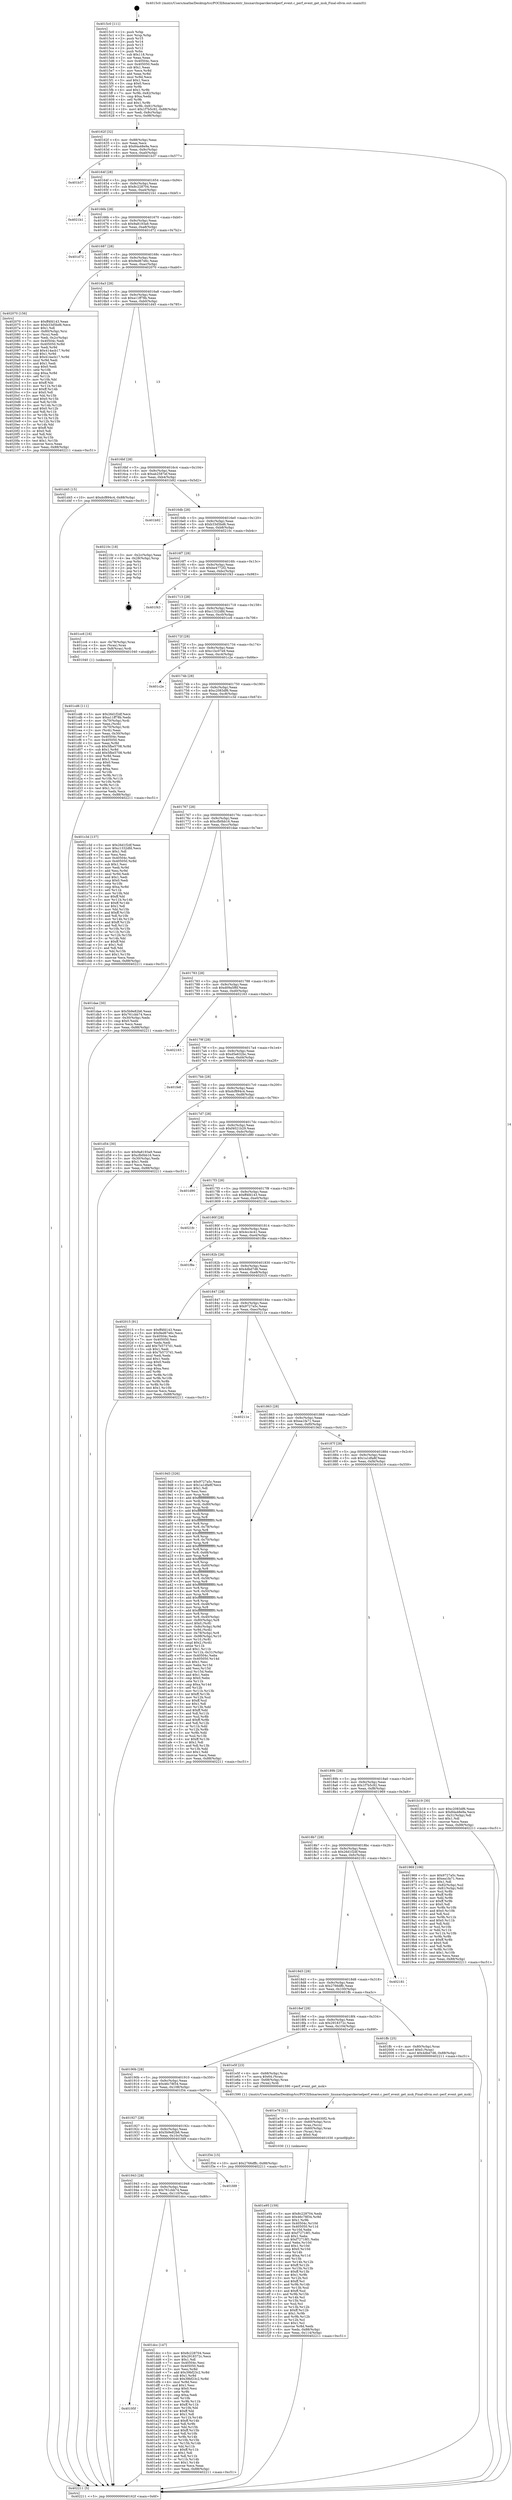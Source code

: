 digraph "0x4015c0" {
  label = "0x4015c0 (/mnt/c/Users/mathe/Desktop/tcc/POCII/binaries/extr_linuxarchsparckernelperf_event.c_perf_event_get_msk_Final-ollvm.out::main(0))"
  labelloc = "t"
  node[shape=record]

  Entry [label="",width=0.3,height=0.3,shape=circle,fillcolor=black,style=filled]
  "0x40162f" [label="{
     0x40162f [32]\l
     | [instrs]\l
     &nbsp;&nbsp;0x40162f \<+6\>: mov -0x88(%rbp),%eax\l
     &nbsp;&nbsp;0x401635 \<+2\>: mov %eax,%ecx\l
     &nbsp;&nbsp;0x401637 \<+6\>: sub $0x84a48e9a,%ecx\l
     &nbsp;&nbsp;0x40163d \<+6\>: mov %eax,-0x9c(%rbp)\l
     &nbsp;&nbsp;0x401643 \<+6\>: mov %ecx,-0xa0(%rbp)\l
     &nbsp;&nbsp;0x401649 \<+6\>: je 0000000000401b37 \<main+0x577\>\l
  }"]
  "0x401b37" [label="{
     0x401b37\l
  }", style=dashed]
  "0x40164f" [label="{
     0x40164f [28]\l
     | [instrs]\l
     &nbsp;&nbsp;0x40164f \<+5\>: jmp 0000000000401654 \<main+0x94\>\l
     &nbsp;&nbsp;0x401654 \<+6\>: mov -0x9c(%rbp),%eax\l
     &nbsp;&nbsp;0x40165a \<+5\>: sub $0x8c228704,%eax\l
     &nbsp;&nbsp;0x40165f \<+6\>: mov %eax,-0xa4(%rbp)\l
     &nbsp;&nbsp;0x401665 \<+6\>: je 00000000004021b1 \<main+0xbf1\>\l
  }"]
  Exit [label="",width=0.3,height=0.3,shape=circle,fillcolor=black,style=filled,peripheries=2]
  "0x4021b1" [label="{
     0x4021b1\l
  }", style=dashed]
  "0x40166b" [label="{
     0x40166b [28]\l
     | [instrs]\l
     &nbsp;&nbsp;0x40166b \<+5\>: jmp 0000000000401670 \<main+0xb0\>\l
     &nbsp;&nbsp;0x401670 \<+6\>: mov -0x9c(%rbp),%eax\l
     &nbsp;&nbsp;0x401676 \<+5\>: sub $0x9a8193a9,%eax\l
     &nbsp;&nbsp;0x40167b \<+6\>: mov %eax,-0xa8(%rbp)\l
     &nbsp;&nbsp;0x401681 \<+6\>: je 0000000000401d72 \<main+0x7b2\>\l
  }"]
  "0x401e95" [label="{
     0x401e95 [159]\l
     | [instrs]\l
     &nbsp;&nbsp;0x401e95 \<+5\>: mov $0x8c228704,%edx\l
     &nbsp;&nbsp;0x401e9a \<+6\>: mov $0x46c78f34,%r8d\l
     &nbsp;&nbsp;0x401ea0 \<+3\>: mov $0x1,%r9b\l
     &nbsp;&nbsp;0x401ea3 \<+8\>: mov 0x40504c,%r10d\l
     &nbsp;&nbsp;0x401eab \<+8\>: mov 0x405050,%r11d\l
     &nbsp;&nbsp;0x401eb3 \<+3\>: mov %r10d,%ebx\l
     &nbsp;&nbsp;0x401eb6 \<+6\>: add $0xf72718f1,%ebx\l
     &nbsp;&nbsp;0x401ebc \<+3\>: sub $0x1,%ebx\l
     &nbsp;&nbsp;0x401ebf \<+6\>: sub $0xf72718f1,%ebx\l
     &nbsp;&nbsp;0x401ec5 \<+4\>: imul %ebx,%r10d\l
     &nbsp;&nbsp;0x401ec9 \<+4\>: and $0x1,%r10d\l
     &nbsp;&nbsp;0x401ecd \<+4\>: cmp $0x0,%r10d\l
     &nbsp;&nbsp;0x401ed1 \<+4\>: sete %r14b\l
     &nbsp;&nbsp;0x401ed5 \<+4\>: cmp $0xa,%r11d\l
     &nbsp;&nbsp;0x401ed9 \<+4\>: setl %r15b\l
     &nbsp;&nbsp;0x401edd \<+3\>: mov %r14b,%r12b\l
     &nbsp;&nbsp;0x401ee0 \<+4\>: xor $0xff,%r12b\l
     &nbsp;&nbsp;0x401ee4 \<+3\>: mov %r15b,%r13b\l
     &nbsp;&nbsp;0x401ee7 \<+4\>: xor $0xff,%r13b\l
     &nbsp;&nbsp;0x401eeb \<+4\>: xor $0x1,%r9b\l
     &nbsp;&nbsp;0x401eef \<+3\>: mov %r12b,%cl\l
     &nbsp;&nbsp;0x401ef2 \<+3\>: and $0xff,%cl\l
     &nbsp;&nbsp;0x401ef5 \<+3\>: and %r9b,%r14b\l
     &nbsp;&nbsp;0x401ef8 \<+3\>: mov %r13b,%sil\l
     &nbsp;&nbsp;0x401efb \<+4\>: and $0xff,%sil\l
     &nbsp;&nbsp;0x401eff \<+3\>: and %r9b,%r15b\l
     &nbsp;&nbsp;0x401f02 \<+3\>: or %r14b,%cl\l
     &nbsp;&nbsp;0x401f05 \<+3\>: or %r15b,%sil\l
     &nbsp;&nbsp;0x401f08 \<+3\>: xor %sil,%cl\l
     &nbsp;&nbsp;0x401f0b \<+3\>: or %r13b,%r12b\l
     &nbsp;&nbsp;0x401f0e \<+4\>: xor $0xff,%r12b\l
     &nbsp;&nbsp;0x401f12 \<+4\>: or $0x1,%r9b\l
     &nbsp;&nbsp;0x401f16 \<+3\>: and %r9b,%r12b\l
     &nbsp;&nbsp;0x401f19 \<+3\>: or %r12b,%cl\l
     &nbsp;&nbsp;0x401f1c \<+3\>: test $0x1,%cl\l
     &nbsp;&nbsp;0x401f1f \<+4\>: cmovne %r8d,%edx\l
     &nbsp;&nbsp;0x401f23 \<+6\>: mov %edx,-0x88(%rbp)\l
     &nbsp;&nbsp;0x401f29 \<+6\>: mov %eax,-0x114(%rbp)\l
     &nbsp;&nbsp;0x401f2f \<+5\>: jmp 0000000000402211 \<main+0xc51\>\l
  }"]
  "0x401d72" [label="{
     0x401d72\l
  }", style=dashed]
  "0x401687" [label="{
     0x401687 [28]\l
     | [instrs]\l
     &nbsp;&nbsp;0x401687 \<+5\>: jmp 000000000040168c \<main+0xcc\>\l
     &nbsp;&nbsp;0x40168c \<+6\>: mov -0x9c(%rbp),%eax\l
     &nbsp;&nbsp;0x401692 \<+5\>: sub $0x9ed67e6c,%eax\l
     &nbsp;&nbsp;0x401697 \<+6\>: mov %eax,-0xac(%rbp)\l
     &nbsp;&nbsp;0x40169d \<+6\>: je 0000000000402070 \<main+0xab0\>\l
  }"]
  "0x401e76" [label="{
     0x401e76 [31]\l
     | [instrs]\l
     &nbsp;&nbsp;0x401e76 \<+10\>: movabs $0x4030f2,%rdi\l
     &nbsp;&nbsp;0x401e80 \<+4\>: mov -0x60(%rbp),%rcx\l
     &nbsp;&nbsp;0x401e84 \<+3\>: mov %rax,(%rcx)\l
     &nbsp;&nbsp;0x401e87 \<+4\>: mov -0x60(%rbp),%rax\l
     &nbsp;&nbsp;0x401e8b \<+3\>: mov (%rax),%rsi\l
     &nbsp;&nbsp;0x401e8e \<+2\>: mov $0x0,%al\l
     &nbsp;&nbsp;0x401e90 \<+5\>: call 0000000000401030 \<printf@plt\>\l
     | [calls]\l
     &nbsp;&nbsp;0x401030 \{1\} (unknown)\l
  }"]
  "0x402070" [label="{
     0x402070 [156]\l
     | [instrs]\l
     &nbsp;&nbsp;0x402070 \<+5\>: mov $0xff4fd143,%eax\l
     &nbsp;&nbsp;0x402075 \<+5\>: mov $0xb33d5bd6,%ecx\l
     &nbsp;&nbsp;0x40207a \<+2\>: mov $0x1,%dl\l
     &nbsp;&nbsp;0x40207c \<+4\>: mov -0x80(%rbp),%rsi\l
     &nbsp;&nbsp;0x402080 \<+2\>: mov (%rsi),%edi\l
     &nbsp;&nbsp;0x402082 \<+3\>: mov %edi,-0x2c(%rbp)\l
     &nbsp;&nbsp;0x402085 \<+7\>: mov 0x40504c,%edi\l
     &nbsp;&nbsp;0x40208c \<+8\>: mov 0x405050,%r8d\l
     &nbsp;&nbsp;0x402094 \<+3\>: mov %edi,%r9d\l
     &nbsp;&nbsp;0x402097 \<+7\>: add $0x414acb17,%r9d\l
     &nbsp;&nbsp;0x40209e \<+4\>: sub $0x1,%r9d\l
     &nbsp;&nbsp;0x4020a2 \<+7\>: sub $0x414acb17,%r9d\l
     &nbsp;&nbsp;0x4020a9 \<+4\>: imul %r9d,%edi\l
     &nbsp;&nbsp;0x4020ad \<+3\>: and $0x1,%edi\l
     &nbsp;&nbsp;0x4020b0 \<+3\>: cmp $0x0,%edi\l
     &nbsp;&nbsp;0x4020b3 \<+4\>: sete %r10b\l
     &nbsp;&nbsp;0x4020b7 \<+4\>: cmp $0xa,%r8d\l
     &nbsp;&nbsp;0x4020bb \<+4\>: setl %r11b\l
     &nbsp;&nbsp;0x4020bf \<+3\>: mov %r10b,%bl\l
     &nbsp;&nbsp;0x4020c2 \<+3\>: xor $0xff,%bl\l
     &nbsp;&nbsp;0x4020c5 \<+3\>: mov %r11b,%r14b\l
     &nbsp;&nbsp;0x4020c8 \<+4\>: xor $0xff,%r14b\l
     &nbsp;&nbsp;0x4020cc \<+3\>: xor $0x0,%dl\l
     &nbsp;&nbsp;0x4020cf \<+3\>: mov %bl,%r15b\l
     &nbsp;&nbsp;0x4020d2 \<+4\>: and $0x0,%r15b\l
     &nbsp;&nbsp;0x4020d6 \<+3\>: and %dl,%r10b\l
     &nbsp;&nbsp;0x4020d9 \<+3\>: mov %r14b,%r12b\l
     &nbsp;&nbsp;0x4020dc \<+4\>: and $0x0,%r12b\l
     &nbsp;&nbsp;0x4020e0 \<+3\>: and %dl,%r11b\l
     &nbsp;&nbsp;0x4020e3 \<+3\>: or %r10b,%r15b\l
     &nbsp;&nbsp;0x4020e6 \<+3\>: or %r11b,%r12b\l
     &nbsp;&nbsp;0x4020e9 \<+3\>: xor %r12b,%r15b\l
     &nbsp;&nbsp;0x4020ec \<+3\>: or %r14b,%bl\l
     &nbsp;&nbsp;0x4020ef \<+3\>: xor $0xff,%bl\l
     &nbsp;&nbsp;0x4020f2 \<+3\>: or $0x0,%dl\l
     &nbsp;&nbsp;0x4020f5 \<+2\>: and %dl,%bl\l
     &nbsp;&nbsp;0x4020f7 \<+3\>: or %bl,%r15b\l
     &nbsp;&nbsp;0x4020fa \<+4\>: test $0x1,%r15b\l
     &nbsp;&nbsp;0x4020fe \<+3\>: cmovne %ecx,%eax\l
     &nbsp;&nbsp;0x402101 \<+6\>: mov %eax,-0x88(%rbp)\l
     &nbsp;&nbsp;0x402107 \<+5\>: jmp 0000000000402211 \<main+0xc51\>\l
  }"]
  "0x4016a3" [label="{
     0x4016a3 [28]\l
     | [instrs]\l
     &nbsp;&nbsp;0x4016a3 \<+5\>: jmp 00000000004016a8 \<main+0xe8\>\l
     &nbsp;&nbsp;0x4016a8 \<+6\>: mov -0x9c(%rbp),%eax\l
     &nbsp;&nbsp;0x4016ae \<+5\>: sub $0xa11ff78b,%eax\l
     &nbsp;&nbsp;0x4016b3 \<+6\>: mov %eax,-0xb0(%rbp)\l
     &nbsp;&nbsp;0x4016b9 \<+6\>: je 0000000000401d45 \<main+0x785\>\l
  }"]
  "0x40195f" [label="{
     0x40195f\l
  }", style=dashed]
  "0x401d45" [label="{
     0x401d45 [15]\l
     | [instrs]\l
     &nbsp;&nbsp;0x401d45 \<+10\>: movl $0xdcf894c4,-0x88(%rbp)\l
     &nbsp;&nbsp;0x401d4f \<+5\>: jmp 0000000000402211 \<main+0xc51\>\l
  }"]
  "0x4016bf" [label="{
     0x4016bf [28]\l
     | [instrs]\l
     &nbsp;&nbsp;0x4016bf \<+5\>: jmp 00000000004016c4 \<main+0x104\>\l
     &nbsp;&nbsp;0x4016c4 \<+6\>: mov -0x9c(%rbp),%eax\l
     &nbsp;&nbsp;0x4016ca \<+5\>: sub $0xab2587ef,%eax\l
     &nbsp;&nbsp;0x4016cf \<+6\>: mov %eax,-0xb4(%rbp)\l
     &nbsp;&nbsp;0x4016d5 \<+6\>: je 0000000000401b92 \<main+0x5d2\>\l
  }"]
  "0x401dcc" [label="{
     0x401dcc [147]\l
     | [instrs]\l
     &nbsp;&nbsp;0x401dcc \<+5\>: mov $0x8c228704,%eax\l
     &nbsp;&nbsp;0x401dd1 \<+5\>: mov $0x2918372c,%ecx\l
     &nbsp;&nbsp;0x401dd6 \<+2\>: mov $0x1,%dl\l
     &nbsp;&nbsp;0x401dd8 \<+7\>: mov 0x40504c,%esi\l
     &nbsp;&nbsp;0x401ddf \<+7\>: mov 0x405050,%edi\l
     &nbsp;&nbsp;0x401de6 \<+3\>: mov %esi,%r8d\l
     &nbsp;&nbsp;0x401de9 \<+7\>: add $0x39bf23c2,%r8d\l
     &nbsp;&nbsp;0x401df0 \<+4\>: sub $0x1,%r8d\l
     &nbsp;&nbsp;0x401df4 \<+7\>: sub $0x39bf23c2,%r8d\l
     &nbsp;&nbsp;0x401dfb \<+4\>: imul %r8d,%esi\l
     &nbsp;&nbsp;0x401dff \<+3\>: and $0x1,%esi\l
     &nbsp;&nbsp;0x401e02 \<+3\>: cmp $0x0,%esi\l
     &nbsp;&nbsp;0x401e05 \<+4\>: sete %r9b\l
     &nbsp;&nbsp;0x401e09 \<+3\>: cmp $0xa,%edi\l
     &nbsp;&nbsp;0x401e0c \<+4\>: setl %r10b\l
     &nbsp;&nbsp;0x401e10 \<+3\>: mov %r9b,%r11b\l
     &nbsp;&nbsp;0x401e13 \<+4\>: xor $0xff,%r11b\l
     &nbsp;&nbsp;0x401e17 \<+3\>: mov %r10b,%bl\l
     &nbsp;&nbsp;0x401e1a \<+3\>: xor $0xff,%bl\l
     &nbsp;&nbsp;0x401e1d \<+3\>: xor $0x1,%dl\l
     &nbsp;&nbsp;0x401e20 \<+3\>: mov %r11b,%r14b\l
     &nbsp;&nbsp;0x401e23 \<+4\>: and $0xff,%r14b\l
     &nbsp;&nbsp;0x401e27 \<+3\>: and %dl,%r9b\l
     &nbsp;&nbsp;0x401e2a \<+3\>: mov %bl,%r15b\l
     &nbsp;&nbsp;0x401e2d \<+4\>: and $0xff,%r15b\l
     &nbsp;&nbsp;0x401e31 \<+3\>: and %dl,%r10b\l
     &nbsp;&nbsp;0x401e34 \<+3\>: or %r9b,%r14b\l
     &nbsp;&nbsp;0x401e37 \<+3\>: or %r10b,%r15b\l
     &nbsp;&nbsp;0x401e3a \<+3\>: xor %r15b,%r14b\l
     &nbsp;&nbsp;0x401e3d \<+3\>: or %bl,%r11b\l
     &nbsp;&nbsp;0x401e40 \<+4\>: xor $0xff,%r11b\l
     &nbsp;&nbsp;0x401e44 \<+3\>: or $0x1,%dl\l
     &nbsp;&nbsp;0x401e47 \<+3\>: and %dl,%r11b\l
     &nbsp;&nbsp;0x401e4a \<+3\>: or %r11b,%r14b\l
     &nbsp;&nbsp;0x401e4d \<+4\>: test $0x1,%r14b\l
     &nbsp;&nbsp;0x401e51 \<+3\>: cmovne %ecx,%eax\l
     &nbsp;&nbsp;0x401e54 \<+6\>: mov %eax,-0x88(%rbp)\l
     &nbsp;&nbsp;0x401e5a \<+5\>: jmp 0000000000402211 \<main+0xc51\>\l
  }"]
  "0x401b92" [label="{
     0x401b92\l
  }", style=dashed]
  "0x4016db" [label="{
     0x4016db [28]\l
     | [instrs]\l
     &nbsp;&nbsp;0x4016db \<+5\>: jmp 00000000004016e0 \<main+0x120\>\l
     &nbsp;&nbsp;0x4016e0 \<+6\>: mov -0x9c(%rbp),%eax\l
     &nbsp;&nbsp;0x4016e6 \<+5\>: sub $0xb33d5bd6,%eax\l
     &nbsp;&nbsp;0x4016eb \<+6\>: mov %eax,-0xb8(%rbp)\l
     &nbsp;&nbsp;0x4016f1 \<+6\>: je 000000000040210c \<main+0xb4c\>\l
  }"]
  "0x401943" [label="{
     0x401943 [28]\l
     | [instrs]\l
     &nbsp;&nbsp;0x401943 \<+5\>: jmp 0000000000401948 \<main+0x388\>\l
     &nbsp;&nbsp;0x401948 \<+6\>: mov -0x9c(%rbp),%eax\l
     &nbsp;&nbsp;0x40194e \<+5\>: sub $0x761cbb74,%eax\l
     &nbsp;&nbsp;0x401953 \<+6\>: mov %eax,-0x110(%rbp)\l
     &nbsp;&nbsp;0x401959 \<+6\>: je 0000000000401dcc \<main+0x80c\>\l
  }"]
  "0x40210c" [label="{
     0x40210c [18]\l
     | [instrs]\l
     &nbsp;&nbsp;0x40210c \<+3\>: mov -0x2c(%rbp),%eax\l
     &nbsp;&nbsp;0x40210f \<+4\>: lea -0x28(%rbp),%rsp\l
     &nbsp;&nbsp;0x402113 \<+1\>: pop %rbx\l
     &nbsp;&nbsp;0x402114 \<+2\>: pop %r12\l
     &nbsp;&nbsp;0x402116 \<+2\>: pop %r13\l
     &nbsp;&nbsp;0x402118 \<+2\>: pop %r14\l
     &nbsp;&nbsp;0x40211a \<+2\>: pop %r15\l
     &nbsp;&nbsp;0x40211c \<+1\>: pop %rbp\l
     &nbsp;&nbsp;0x40211d \<+1\>: ret\l
  }"]
  "0x4016f7" [label="{
     0x4016f7 [28]\l
     | [instrs]\l
     &nbsp;&nbsp;0x4016f7 \<+5\>: jmp 00000000004016fc \<main+0x13c\>\l
     &nbsp;&nbsp;0x4016fc \<+6\>: mov -0x9c(%rbp),%eax\l
     &nbsp;&nbsp;0x401702 \<+5\>: sub $0xbe4772f2,%eax\l
     &nbsp;&nbsp;0x401707 \<+6\>: mov %eax,-0xbc(%rbp)\l
     &nbsp;&nbsp;0x40170d \<+6\>: je 0000000000401f43 \<main+0x983\>\l
  }"]
  "0x401fd9" [label="{
     0x401fd9\l
  }", style=dashed]
  "0x401f43" [label="{
     0x401f43\l
  }", style=dashed]
  "0x401713" [label="{
     0x401713 [28]\l
     | [instrs]\l
     &nbsp;&nbsp;0x401713 \<+5\>: jmp 0000000000401718 \<main+0x158\>\l
     &nbsp;&nbsp;0x401718 \<+6\>: mov -0x9c(%rbp),%eax\l
     &nbsp;&nbsp;0x40171e \<+5\>: sub $0xc1332dfd,%eax\l
     &nbsp;&nbsp;0x401723 \<+6\>: mov %eax,-0xc0(%rbp)\l
     &nbsp;&nbsp;0x401729 \<+6\>: je 0000000000401cc6 \<main+0x706\>\l
  }"]
  "0x401927" [label="{
     0x401927 [28]\l
     | [instrs]\l
     &nbsp;&nbsp;0x401927 \<+5\>: jmp 000000000040192c \<main+0x36c\>\l
     &nbsp;&nbsp;0x40192c \<+6\>: mov -0x9c(%rbp),%eax\l
     &nbsp;&nbsp;0x401932 \<+5\>: sub $0x5b9e82b6,%eax\l
     &nbsp;&nbsp;0x401937 \<+6\>: mov %eax,-0x10c(%rbp)\l
     &nbsp;&nbsp;0x40193d \<+6\>: je 0000000000401fd9 \<main+0xa19\>\l
  }"]
  "0x401cc6" [label="{
     0x401cc6 [16]\l
     | [instrs]\l
     &nbsp;&nbsp;0x401cc6 \<+4\>: mov -0x78(%rbp),%rax\l
     &nbsp;&nbsp;0x401cca \<+3\>: mov (%rax),%rax\l
     &nbsp;&nbsp;0x401ccd \<+4\>: mov 0x8(%rax),%rdi\l
     &nbsp;&nbsp;0x401cd1 \<+5\>: call 0000000000401040 \<atoi@plt\>\l
     | [calls]\l
     &nbsp;&nbsp;0x401040 \{1\} (unknown)\l
  }"]
  "0x40172f" [label="{
     0x40172f [28]\l
     | [instrs]\l
     &nbsp;&nbsp;0x40172f \<+5\>: jmp 0000000000401734 \<main+0x174\>\l
     &nbsp;&nbsp;0x401734 \<+6\>: mov -0x9c(%rbp),%eax\l
     &nbsp;&nbsp;0x40173a \<+5\>: sub $0xc1bc07e9,%eax\l
     &nbsp;&nbsp;0x40173f \<+6\>: mov %eax,-0xc4(%rbp)\l
     &nbsp;&nbsp;0x401745 \<+6\>: je 0000000000401c2e \<main+0x66e\>\l
  }"]
  "0x401f34" [label="{
     0x401f34 [15]\l
     | [instrs]\l
     &nbsp;&nbsp;0x401f34 \<+10\>: movl $0x2766dffc,-0x88(%rbp)\l
     &nbsp;&nbsp;0x401f3e \<+5\>: jmp 0000000000402211 \<main+0xc51\>\l
  }"]
  "0x401c2e" [label="{
     0x401c2e\l
  }", style=dashed]
  "0x40174b" [label="{
     0x40174b [28]\l
     | [instrs]\l
     &nbsp;&nbsp;0x40174b \<+5\>: jmp 0000000000401750 \<main+0x190\>\l
     &nbsp;&nbsp;0x401750 \<+6\>: mov -0x9c(%rbp),%eax\l
     &nbsp;&nbsp;0x401756 \<+5\>: sub $0xc2083df6,%eax\l
     &nbsp;&nbsp;0x40175b \<+6\>: mov %eax,-0xc8(%rbp)\l
     &nbsp;&nbsp;0x401761 \<+6\>: je 0000000000401c3d \<main+0x67d\>\l
  }"]
  "0x40190b" [label="{
     0x40190b [28]\l
     | [instrs]\l
     &nbsp;&nbsp;0x40190b \<+5\>: jmp 0000000000401910 \<main+0x350\>\l
     &nbsp;&nbsp;0x401910 \<+6\>: mov -0x9c(%rbp),%eax\l
     &nbsp;&nbsp;0x401916 \<+5\>: sub $0x46c78f34,%eax\l
     &nbsp;&nbsp;0x40191b \<+6\>: mov %eax,-0x108(%rbp)\l
     &nbsp;&nbsp;0x401921 \<+6\>: je 0000000000401f34 \<main+0x974\>\l
  }"]
  "0x401c3d" [label="{
     0x401c3d [137]\l
     | [instrs]\l
     &nbsp;&nbsp;0x401c3d \<+5\>: mov $0x26d1f2df,%eax\l
     &nbsp;&nbsp;0x401c42 \<+5\>: mov $0xc1332dfd,%ecx\l
     &nbsp;&nbsp;0x401c47 \<+2\>: mov $0x1,%dl\l
     &nbsp;&nbsp;0x401c49 \<+2\>: xor %esi,%esi\l
     &nbsp;&nbsp;0x401c4b \<+7\>: mov 0x40504c,%edi\l
     &nbsp;&nbsp;0x401c52 \<+8\>: mov 0x405050,%r8d\l
     &nbsp;&nbsp;0x401c5a \<+3\>: sub $0x1,%esi\l
     &nbsp;&nbsp;0x401c5d \<+3\>: mov %edi,%r9d\l
     &nbsp;&nbsp;0x401c60 \<+3\>: add %esi,%r9d\l
     &nbsp;&nbsp;0x401c63 \<+4\>: imul %r9d,%edi\l
     &nbsp;&nbsp;0x401c67 \<+3\>: and $0x1,%edi\l
     &nbsp;&nbsp;0x401c6a \<+3\>: cmp $0x0,%edi\l
     &nbsp;&nbsp;0x401c6d \<+4\>: sete %r10b\l
     &nbsp;&nbsp;0x401c71 \<+4\>: cmp $0xa,%r8d\l
     &nbsp;&nbsp;0x401c75 \<+4\>: setl %r11b\l
     &nbsp;&nbsp;0x401c79 \<+3\>: mov %r10b,%bl\l
     &nbsp;&nbsp;0x401c7c \<+3\>: xor $0xff,%bl\l
     &nbsp;&nbsp;0x401c7f \<+3\>: mov %r11b,%r14b\l
     &nbsp;&nbsp;0x401c82 \<+4\>: xor $0xff,%r14b\l
     &nbsp;&nbsp;0x401c86 \<+3\>: xor $0x1,%dl\l
     &nbsp;&nbsp;0x401c89 \<+3\>: mov %bl,%r15b\l
     &nbsp;&nbsp;0x401c8c \<+4\>: and $0xff,%r15b\l
     &nbsp;&nbsp;0x401c90 \<+3\>: and %dl,%r10b\l
     &nbsp;&nbsp;0x401c93 \<+3\>: mov %r14b,%r12b\l
     &nbsp;&nbsp;0x401c96 \<+4\>: and $0xff,%r12b\l
     &nbsp;&nbsp;0x401c9a \<+3\>: and %dl,%r11b\l
     &nbsp;&nbsp;0x401c9d \<+3\>: or %r10b,%r15b\l
     &nbsp;&nbsp;0x401ca0 \<+3\>: or %r11b,%r12b\l
     &nbsp;&nbsp;0x401ca3 \<+3\>: xor %r12b,%r15b\l
     &nbsp;&nbsp;0x401ca6 \<+3\>: or %r14b,%bl\l
     &nbsp;&nbsp;0x401ca9 \<+3\>: xor $0xff,%bl\l
     &nbsp;&nbsp;0x401cac \<+3\>: or $0x1,%dl\l
     &nbsp;&nbsp;0x401caf \<+2\>: and %dl,%bl\l
     &nbsp;&nbsp;0x401cb1 \<+3\>: or %bl,%r15b\l
     &nbsp;&nbsp;0x401cb4 \<+4\>: test $0x1,%r15b\l
     &nbsp;&nbsp;0x401cb8 \<+3\>: cmovne %ecx,%eax\l
     &nbsp;&nbsp;0x401cbb \<+6\>: mov %eax,-0x88(%rbp)\l
     &nbsp;&nbsp;0x401cc1 \<+5\>: jmp 0000000000402211 \<main+0xc51\>\l
  }"]
  "0x401767" [label="{
     0x401767 [28]\l
     | [instrs]\l
     &nbsp;&nbsp;0x401767 \<+5\>: jmp 000000000040176c \<main+0x1ac\>\l
     &nbsp;&nbsp;0x40176c \<+6\>: mov -0x9c(%rbp),%eax\l
     &nbsp;&nbsp;0x401772 \<+5\>: sub $0xcfb0bb16,%eax\l
     &nbsp;&nbsp;0x401777 \<+6\>: mov %eax,-0xcc(%rbp)\l
     &nbsp;&nbsp;0x40177d \<+6\>: je 0000000000401dae \<main+0x7ee\>\l
  }"]
  "0x401e5f" [label="{
     0x401e5f [23]\l
     | [instrs]\l
     &nbsp;&nbsp;0x401e5f \<+4\>: mov -0x68(%rbp),%rax\l
     &nbsp;&nbsp;0x401e63 \<+7\>: movq $0x64,(%rax)\l
     &nbsp;&nbsp;0x401e6a \<+4\>: mov -0x68(%rbp),%rax\l
     &nbsp;&nbsp;0x401e6e \<+3\>: mov (%rax),%rdi\l
     &nbsp;&nbsp;0x401e71 \<+5\>: call 0000000000401590 \<perf_event_get_msk\>\l
     | [calls]\l
     &nbsp;&nbsp;0x401590 \{1\} (/mnt/c/Users/mathe/Desktop/tcc/POCII/binaries/extr_linuxarchsparckernelperf_event.c_perf_event_get_msk_Final-ollvm.out::perf_event_get_msk)\l
  }"]
  "0x401dae" [label="{
     0x401dae [30]\l
     | [instrs]\l
     &nbsp;&nbsp;0x401dae \<+5\>: mov $0x5b9e82b6,%eax\l
     &nbsp;&nbsp;0x401db3 \<+5\>: mov $0x761cbb74,%ecx\l
     &nbsp;&nbsp;0x401db8 \<+3\>: mov -0x30(%rbp),%edx\l
     &nbsp;&nbsp;0x401dbb \<+3\>: cmp $0x0,%edx\l
     &nbsp;&nbsp;0x401dbe \<+3\>: cmove %ecx,%eax\l
     &nbsp;&nbsp;0x401dc1 \<+6\>: mov %eax,-0x88(%rbp)\l
     &nbsp;&nbsp;0x401dc7 \<+5\>: jmp 0000000000402211 \<main+0xc51\>\l
  }"]
  "0x401783" [label="{
     0x401783 [28]\l
     | [instrs]\l
     &nbsp;&nbsp;0x401783 \<+5\>: jmp 0000000000401788 \<main+0x1c8\>\l
     &nbsp;&nbsp;0x401788 \<+6\>: mov -0x9c(%rbp),%eax\l
     &nbsp;&nbsp;0x40178e \<+5\>: sub $0xd09a5f6f,%eax\l
     &nbsp;&nbsp;0x401793 \<+6\>: mov %eax,-0xd0(%rbp)\l
     &nbsp;&nbsp;0x401799 \<+6\>: je 0000000000402163 \<main+0xba3\>\l
  }"]
  "0x4018ef" [label="{
     0x4018ef [28]\l
     | [instrs]\l
     &nbsp;&nbsp;0x4018ef \<+5\>: jmp 00000000004018f4 \<main+0x334\>\l
     &nbsp;&nbsp;0x4018f4 \<+6\>: mov -0x9c(%rbp),%eax\l
     &nbsp;&nbsp;0x4018fa \<+5\>: sub $0x2918372c,%eax\l
     &nbsp;&nbsp;0x4018ff \<+6\>: mov %eax,-0x104(%rbp)\l
     &nbsp;&nbsp;0x401905 \<+6\>: je 0000000000401e5f \<main+0x89f\>\l
  }"]
  "0x402163" [label="{
     0x402163\l
  }", style=dashed]
  "0x40179f" [label="{
     0x40179f [28]\l
     | [instrs]\l
     &nbsp;&nbsp;0x40179f \<+5\>: jmp 00000000004017a4 \<main+0x1e4\>\l
     &nbsp;&nbsp;0x4017a4 \<+6\>: mov -0x9c(%rbp),%eax\l
     &nbsp;&nbsp;0x4017aa \<+5\>: sub $0xd5e632bc,%eax\l
     &nbsp;&nbsp;0x4017af \<+6\>: mov %eax,-0xd4(%rbp)\l
     &nbsp;&nbsp;0x4017b5 \<+6\>: je 0000000000401fe8 \<main+0xa28\>\l
  }"]
  "0x401ffc" [label="{
     0x401ffc [25]\l
     | [instrs]\l
     &nbsp;&nbsp;0x401ffc \<+4\>: mov -0x80(%rbp),%rax\l
     &nbsp;&nbsp;0x402000 \<+6\>: movl $0x0,(%rax)\l
     &nbsp;&nbsp;0x402006 \<+10\>: movl $0x4dbd7d6,-0x88(%rbp)\l
     &nbsp;&nbsp;0x402010 \<+5\>: jmp 0000000000402211 \<main+0xc51\>\l
  }"]
  "0x401fe8" [label="{
     0x401fe8\l
  }", style=dashed]
  "0x4017bb" [label="{
     0x4017bb [28]\l
     | [instrs]\l
     &nbsp;&nbsp;0x4017bb \<+5\>: jmp 00000000004017c0 \<main+0x200\>\l
     &nbsp;&nbsp;0x4017c0 \<+6\>: mov -0x9c(%rbp),%eax\l
     &nbsp;&nbsp;0x4017c6 \<+5\>: sub $0xdcf894c4,%eax\l
     &nbsp;&nbsp;0x4017cb \<+6\>: mov %eax,-0xd8(%rbp)\l
     &nbsp;&nbsp;0x4017d1 \<+6\>: je 0000000000401d54 \<main+0x794\>\l
  }"]
  "0x4018d3" [label="{
     0x4018d3 [28]\l
     | [instrs]\l
     &nbsp;&nbsp;0x4018d3 \<+5\>: jmp 00000000004018d8 \<main+0x318\>\l
     &nbsp;&nbsp;0x4018d8 \<+6\>: mov -0x9c(%rbp),%eax\l
     &nbsp;&nbsp;0x4018de \<+5\>: sub $0x2766dffc,%eax\l
     &nbsp;&nbsp;0x4018e3 \<+6\>: mov %eax,-0x100(%rbp)\l
     &nbsp;&nbsp;0x4018e9 \<+6\>: je 0000000000401ffc \<main+0xa3c\>\l
  }"]
  "0x401d54" [label="{
     0x401d54 [30]\l
     | [instrs]\l
     &nbsp;&nbsp;0x401d54 \<+5\>: mov $0x9a8193a9,%eax\l
     &nbsp;&nbsp;0x401d59 \<+5\>: mov $0xcfb0bb16,%ecx\l
     &nbsp;&nbsp;0x401d5e \<+3\>: mov -0x30(%rbp),%edx\l
     &nbsp;&nbsp;0x401d61 \<+3\>: cmp $0x1,%edx\l
     &nbsp;&nbsp;0x401d64 \<+3\>: cmovl %ecx,%eax\l
     &nbsp;&nbsp;0x401d67 \<+6\>: mov %eax,-0x88(%rbp)\l
     &nbsp;&nbsp;0x401d6d \<+5\>: jmp 0000000000402211 \<main+0xc51\>\l
  }"]
  "0x4017d7" [label="{
     0x4017d7 [28]\l
     | [instrs]\l
     &nbsp;&nbsp;0x4017d7 \<+5\>: jmp 00000000004017dc \<main+0x21c\>\l
     &nbsp;&nbsp;0x4017dc \<+6\>: mov -0x9c(%rbp),%eax\l
     &nbsp;&nbsp;0x4017e2 \<+5\>: sub $0xf4021b29,%eax\l
     &nbsp;&nbsp;0x4017e7 \<+6\>: mov %eax,-0xdc(%rbp)\l
     &nbsp;&nbsp;0x4017ed \<+6\>: je 0000000000401d90 \<main+0x7d0\>\l
  }"]
  "0x402181" [label="{
     0x402181\l
  }", style=dashed]
  "0x401d90" [label="{
     0x401d90\l
  }", style=dashed]
  "0x4017f3" [label="{
     0x4017f3 [28]\l
     | [instrs]\l
     &nbsp;&nbsp;0x4017f3 \<+5\>: jmp 00000000004017f8 \<main+0x238\>\l
     &nbsp;&nbsp;0x4017f8 \<+6\>: mov -0x9c(%rbp),%eax\l
     &nbsp;&nbsp;0x4017fe \<+5\>: sub $0xff4fd143,%eax\l
     &nbsp;&nbsp;0x401803 \<+6\>: mov %eax,-0xe0(%rbp)\l
     &nbsp;&nbsp;0x401809 \<+6\>: je 00000000004021fc \<main+0xc3c\>\l
  }"]
  "0x401cd6" [label="{
     0x401cd6 [111]\l
     | [instrs]\l
     &nbsp;&nbsp;0x401cd6 \<+5\>: mov $0x26d1f2df,%ecx\l
     &nbsp;&nbsp;0x401cdb \<+5\>: mov $0xa11ff78b,%edx\l
     &nbsp;&nbsp;0x401ce0 \<+4\>: mov -0x70(%rbp),%rdi\l
     &nbsp;&nbsp;0x401ce4 \<+2\>: mov %eax,(%rdi)\l
     &nbsp;&nbsp;0x401ce6 \<+4\>: mov -0x70(%rbp),%rdi\l
     &nbsp;&nbsp;0x401cea \<+2\>: mov (%rdi),%eax\l
     &nbsp;&nbsp;0x401cec \<+3\>: mov %eax,-0x30(%rbp)\l
     &nbsp;&nbsp;0x401cef \<+7\>: mov 0x40504c,%eax\l
     &nbsp;&nbsp;0x401cf6 \<+7\>: mov 0x405050,%esi\l
     &nbsp;&nbsp;0x401cfd \<+3\>: mov %eax,%r8d\l
     &nbsp;&nbsp;0x401d00 \<+7\>: sub $0x5fbe5708,%r8d\l
     &nbsp;&nbsp;0x401d07 \<+4\>: sub $0x1,%r8d\l
     &nbsp;&nbsp;0x401d0b \<+7\>: add $0x5fbe5708,%r8d\l
     &nbsp;&nbsp;0x401d12 \<+4\>: imul %r8d,%eax\l
     &nbsp;&nbsp;0x401d16 \<+3\>: and $0x1,%eax\l
     &nbsp;&nbsp;0x401d19 \<+3\>: cmp $0x0,%eax\l
     &nbsp;&nbsp;0x401d1c \<+4\>: sete %r9b\l
     &nbsp;&nbsp;0x401d20 \<+3\>: cmp $0xa,%esi\l
     &nbsp;&nbsp;0x401d23 \<+4\>: setl %r10b\l
     &nbsp;&nbsp;0x401d27 \<+3\>: mov %r9b,%r11b\l
     &nbsp;&nbsp;0x401d2a \<+3\>: and %r10b,%r11b\l
     &nbsp;&nbsp;0x401d2d \<+3\>: xor %r10b,%r9b\l
     &nbsp;&nbsp;0x401d30 \<+3\>: or %r9b,%r11b\l
     &nbsp;&nbsp;0x401d33 \<+4\>: test $0x1,%r11b\l
     &nbsp;&nbsp;0x401d37 \<+3\>: cmovne %edx,%ecx\l
     &nbsp;&nbsp;0x401d3a \<+6\>: mov %ecx,-0x88(%rbp)\l
     &nbsp;&nbsp;0x401d40 \<+5\>: jmp 0000000000402211 \<main+0xc51\>\l
  }"]
  "0x4021fc" [label="{
     0x4021fc\l
  }", style=dashed]
  "0x40180f" [label="{
     0x40180f [28]\l
     | [instrs]\l
     &nbsp;&nbsp;0x40180f \<+5\>: jmp 0000000000401814 \<main+0x254\>\l
     &nbsp;&nbsp;0x401814 \<+6\>: mov -0x9c(%rbp),%eax\l
     &nbsp;&nbsp;0x40181a \<+5\>: sub $0x4cc4c41,%eax\l
     &nbsp;&nbsp;0x40181f \<+6\>: mov %eax,-0xe4(%rbp)\l
     &nbsp;&nbsp;0x401825 \<+6\>: je 0000000000401f8e \<main+0x9ce\>\l
  }"]
  "0x4015c0" [label="{
     0x4015c0 [111]\l
     | [instrs]\l
     &nbsp;&nbsp;0x4015c0 \<+1\>: push %rbp\l
     &nbsp;&nbsp;0x4015c1 \<+3\>: mov %rsp,%rbp\l
     &nbsp;&nbsp;0x4015c4 \<+2\>: push %r15\l
     &nbsp;&nbsp;0x4015c6 \<+2\>: push %r14\l
     &nbsp;&nbsp;0x4015c8 \<+2\>: push %r13\l
     &nbsp;&nbsp;0x4015ca \<+2\>: push %r12\l
     &nbsp;&nbsp;0x4015cc \<+1\>: push %rbx\l
     &nbsp;&nbsp;0x4015cd \<+7\>: sub $0x118,%rsp\l
     &nbsp;&nbsp;0x4015d4 \<+2\>: xor %eax,%eax\l
     &nbsp;&nbsp;0x4015d6 \<+7\>: mov 0x40504c,%ecx\l
     &nbsp;&nbsp;0x4015dd \<+7\>: mov 0x405050,%edx\l
     &nbsp;&nbsp;0x4015e4 \<+3\>: sub $0x1,%eax\l
     &nbsp;&nbsp;0x4015e7 \<+3\>: mov %ecx,%r8d\l
     &nbsp;&nbsp;0x4015ea \<+3\>: add %eax,%r8d\l
     &nbsp;&nbsp;0x4015ed \<+4\>: imul %r8d,%ecx\l
     &nbsp;&nbsp;0x4015f1 \<+3\>: and $0x1,%ecx\l
     &nbsp;&nbsp;0x4015f4 \<+3\>: cmp $0x0,%ecx\l
     &nbsp;&nbsp;0x4015f7 \<+4\>: sete %r9b\l
     &nbsp;&nbsp;0x4015fb \<+4\>: and $0x1,%r9b\l
     &nbsp;&nbsp;0x4015ff \<+7\>: mov %r9b,-0x82(%rbp)\l
     &nbsp;&nbsp;0x401606 \<+3\>: cmp $0xa,%edx\l
     &nbsp;&nbsp;0x401609 \<+4\>: setl %r9b\l
     &nbsp;&nbsp;0x40160d \<+4\>: and $0x1,%r9b\l
     &nbsp;&nbsp;0x401611 \<+7\>: mov %r9b,-0x81(%rbp)\l
     &nbsp;&nbsp;0x401618 \<+10\>: movl $0x1f7b5c92,-0x88(%rbp)\l
     &nbsp;&nbsp;0x401622 \<+6\>: mov %edi,-0x8c(%rbp)\l
     &nbsp;&nbsp;0x401628 \<+7\>: mov %rsi,-0x98(%rbp)\l
  }"]
  "0x401f8e" [label="{
     0x401f8e\l
  }", style=dashed]
  "0x40182b" [label="{
     0x40182b [28]\l
     | [instrs]\l
     &nbsp;&nbsp;0x40182b \<+5\>: jmp 0000000000401830 \<main+0x270\>\l
     &nbsp;&nbsp;0x401830 \<+6\>: mov -0x9c(%rbp),%eax\l
     &nbsp;&nbsp;0x401836 \<+5\>: sub $0x4dbd7d6,%eax\l
     &nbsp;&nbsp;0x40183b \<+6\>: mov %eax,-0xe8(%rbp)\l
     &nbsp;&nbsp;0x401841 \<+6\>: je 0000000000402015 \<main+0xa55\>\l
  }"]
  "0x402211" [label="{
     0x402211 [5]\l
     | [instrs]\l
     &nbsp;&nbsp;0x402211 \<+5\>: jmp 000000000040162f \<main+0x6f\>\l
  }"]
  "0x402015" [label="{
     0x402015 [91]\l
     | [instrs]\l
     &nbsp;&nbsp;0x402015 \<+5\>: mov $0xff4fd143,%eax\l
     &nbsp;&nbsp;0x40201a \<+5\>: mov $0x9ed67e6c,%ecx\l
     &nbsp;&nbsp;0x40201f \<+7\>: mov 0x40504c,%edx\l
     &nbsp;&nbsp;0x402026 \<+7\>: mov 0x405050,%esi\l
     &nbsp;&nbsp;0x40202d \<+2\>: mov %edx,%edi\l
     &nbsp;&nbsp;0x40202f \<+6\>: add $0x7b5737d1,%edi\l
     &nbsp;&nbsp;0x402035 \<+3\>: sub $0x1,%edi\l
     &nbsp;&nbsp;0x402038 \<+6\>: sub $0x7b5737d1,%edi\l
     &nbsp;&nbsp;0x40203e \<+3\>: imul %edi,%edx\l
     &nbsp;&nbsp;0x402041 \<+3\>: and $0x1,%edx\l
     &nbsp;&nbsp;0x402044 \<+3\>: cmp $0x0,%edx\l
     &nbsp;&nbsp;0x402047 \<+4\>: sete %r8b\l
     &nbsp;&nbsp;0x40204b \<+3\>: cmp $0xa,%esi\l
     &nbsp;&nbsp;0x40204e \<+4\>: setl %r9b\l
     &nbsp;&nbsp;0x402052 \<+3\>: mov %r8b,%r10b\l
     &nbsp;&nbsp;0x402055 \<+3\>: and %r9b,%r10b\l
     &nbsp;&nbsp;0x402058 \<+3\>: xor %r9b,%r8b\l
     &nbsp;&nbsp;0x40205b \<+3\>: or %r8b,%r10b\l
     &nbsp;&nbsp;0x40205e \<+4\>: test $0x1,%r10b\l
     &nbsp;&nbsp;0x402062 \<+3\>: cmovne %ecx,%eax\l
     &nbsp;&nbsp;0x402065 \<+6\>: mov %eax,-0x88(%rbp)\l
     &nbsp;&nbsp;0x40206b \<+5\>: jmp 0000000000402211 \<main+0xc51\>\l
  }"]
  "0x401847" [label="{
     0x401847 [28]\l
     | [instrs]\l
     &nbsp;&nbsp;0x401847 \<+5\>: jmp 000000000040184c \<main+0x28c\>\l
     &nbsp;&nbsp;0x40184c \<+6\>: mov -0x9c(%rbp),%eax\l
     &nbsp;&nbsp;0x401852 \<+5\>: sub $0x9727a5c,%eax\l
     &nbsp;&nbsp;0x401857 \<+6\>: mov %eax,-0xec(%rbp)\l
     &nbsp;&nbsp;0x40185d \<+6\>: je 000000000040211e \<main+0xb5e\>\l
  }"]
  "0x4018b7" [label="{
     0x4018b7 [28]\l
     | [instrs]\l
     &nbsp;&nbsp;0x4018b7 \<+5\>: jmp 00000000004018bc \<main+0x2fc\>\l
     &nbsp;&nbsp;0x4018bc \<+6\>: mov -0x9c(%rbp),%eax\l
     &nbsp;&nbsp;0x4018c2 \<+5\>: sub $0x26d1f2df,%eax\l
     &nbsp;&nbsp;0x4018c7 \<+6\>: mov %eax,-0xfc(%rbp)\l
     &nbsp;&nbsp;0x4018cd \<+6\>: je 0000000000402181 \<main+0xbc1\>\l
  }"]
  "0x40211e" [label="{
     0x40211e\l
  }", style=dashed]
  "0x401863" [label="{
     0x401863 [28]\l
     | [instrs]\l
     &nbsp;&nbsp;0x401863 \<+5\>: jmp 0000000000401868 \<main+0x2a8\>\l
     &nbsp;&nbsp;0x401868 \<+6\>: mov -0x9c(%rbp),%eax\l
     &nbsp;&nbsp;0x40186e \<+5\>: sub $0xea1fa71,%eax\l
     &nbsp;&nbsp;0x401873 \<+6\>: mov %eax,-0xf0(%rbp)\l
     &nbsp;&nbsp;0x401879 \<+6\>: je 00000000004019d3 \<main+0x413\>\l
  }"]
  "0x401969" [label="{
     0x401969 [106]\l
     | [instrs]\l
     &nbsp;&nbsp;0x401969 \<+5\>: mov $0x9727a5c,%eax\l
     &nbsp;&nbsp;0x40196e \<+5\>: mov $0xea1fa71,%ecx\l
     &nbsp;&nbsp;0x401973 \<+2\>: mov $0x1,%dl\l
     &nbsp;&nbsp;0x401975 \<+7\>: mov -0x82(%rbp),%sil\l
     &nbsp;&nbsp;0x40197c \<+7\>: mov -0x81(%rbp),%dil\l
     &nbsp;&nbsp;0x401983 \<+3\>: mov %sil,%r8b\l
     &nbsp;&nbsp;0x401986 \<+4\>: xor $0xff,%r8b\l
     &nbsp;&nbsp;0x40198a \<+3\>: mov %dil,%r9b\l
     &nbsp;&nbsp;0x40198d \<+4\>: xor $0xff,%r9b\l
     &nbsp;&nbsp;0x401991 \<+3\>: xor $0x0,%dl\l
     &nbsp;&nbsp;0x401994 \<+3\>: mov %r8b,%r10b\l
     &nbsp;&nbsp;0x401997 \<+4\>: and $0x0,%r10b\l
     &nbsp;&nbsp;0x40199b \<+3\>: and %dl,%sil\l
     &nbsp;&nbsp;0x40199e \<+3\>: mov %r9b,%r11b\l
     &nbsp;&nbsp;0x4019a1 \<+4\>: and $0x0,%r11b\l
     &nbsp;&nbsp;0x4019a5 \<+3\>: and %dl,%dil\l
     &nbsp;&nbsp;0x4019a8 \<+3\>: or %sil,%r10b\l
     &nbsp;&nbsp;0x4019ab \<+3\>: or %dil,%r11b\l
     &nbsp;&nbsp;0x4019ae \<+3\>: xor %r11b,%r10b\l
     &nbsp;&nbsp;0x4019b1 \<+3\>: or %r9b,%r8b\l
     &nbsp;&nbsp;0x4019b4 \<+4\>: xor $0xff,%r8b\l
     &nbsp;&nbsp;0x4019b8 \<+3\>: or $0x0,%dl\l
     &nbsp;&nbsp;0x4019bb \<+3\>: and %dl,%r8b\l
     &nbsp;&nbsp;0x4019be \<+3\>: or %r8b,%r10b\l
     &nbsp;&nbsp;0x4019c1 \<+4\>: test $0x1,%r10b\l
     &nbsp;&nbsp;0x4019c5 \<+3\>: cmovne %ecx,%eax\l
     &nbsp;&nbsp;0x4019c8 \<+6\>: mov %eax,-0x88(%rbp)\l
     &nbsp;&nbsp;0x4019ce \<+5\>: jmp 0000000000402211 \<main+0xc51\>\l
  }"]
  "0x4019d3" [label="{
     0x4019d3 [326]\l
     | [instrs]\l
     &nbsp;&nbsp;0x4019d3 \<+5\>: mov $0x9727a5c,%eax\l
     &nbsp;&nbsp;0x4019d8 \<+5\>: mov $0x1a1dfa8f,%ecx\l
     &nbsp;&nbsp;0x4019dd \<+2\>: mov $0x1,%dl\l
     &nbsp;&nbsp;0x4019df \<+2\>: xor %esi,%esi\l
     &nbsp;&nbsp;0x4019e1 \<+3\>: mov %rsp,%rdi\l
     &nbsp;&nbsp;0x4019e4 \<+4\>: add $0xfffffffffffffff0,%rdi\l
     &nbsp;&nbsp;0x4019e8 \<+3\>: mov %rdi,%rsp\l
     &nbsp;&nbsp;0x4019eb \<+4\>: mov %rdi,-0x80(%rbp)\l
     &nbsp;&nbsp;0x4019ef \<+3\>: mov %rsp,%rdi\l
     &nbsp;&nbsp;0x4019f2 \<+4\>: add $0xfffffffffffffff0,%rdi\l
     &nbsp;&nbsp;0x4019f6 \<+3\>: mov %rdi,%rsp\l
     &nbsp;&nbsp;0x4019f9 \<+3\>: mov %rsp,%r8\l
     &nbsp;&nbsp;0x4019fc \<+4\>: add $0xfffffffffffffff0,%r8\l
     &nbsp;&nbsp;0x401a00 \<+3\>: mov %r8,%rsp\l
     &nbsp;&nbsp;0x401a03 \<+4\>: mov %r8,-0x78(%rbp)\l
     &nbsp;&nbsp;0x401a07 \<+3\>: mov %rsp,%r8\l
     &nbsp;&nbsp;0x401a0a \<+4\>: add $0xfffffffffffffff0,%r8\l
     &nbsp;&nbsp;0x401a0e \<+3\>: mov %r8,%rsp\l
     &nbsp;&nbsp;0x401a11 \<+4\>: mov %r8,-0x70(%rbp)\l
     &nbsp;&nbsp;0x401a15 \<+3\>: mov %rsp,%r8\l
     &nbsp;&nbsp;0x401a18 \<+4\>: add $0xfffffffffffffff0,%r8\l
     &nbsp;&nbsp;0x401a1c \<+3\>: mov %r8,%rsp\l
     &nbsp;&nbsp;0x401a1f \<+4\>: mov %r8,-0x68(%rbp)\l
     &nbsp;&nbsp;0x401a23 \<+3\>: mov %rsp,%r8\l
     &nbsp;&nbsp;0x401a26 \<+4\>: add $0xfffffffffffffff0,%r8\l
     &nbsp;&nbsp;0x401a2a \<+3\>: mov %r8,%rsp\l
     &nbsp;&nbsp;0x401a2d \<+4\>: mov %r8,-0x60(%rbp)\l
     &nbsp;&nbsp;0x401a31 \<+3\>: mov %rsp,%r8\l
     &nbsp;&nbsp;0x401a34 \<+4\>: add $0xfffffffffffffff0,%r8\l
     &nbsp;&nbsp;0x401a38 \<+3\>: mov %r8,%rsp\l
     &nbsp;&nbsp;0x401a3b \<+4\>: mov %r8,-0x58(%rbp)\l
     &nbsp;&nbsp;0x401a3f \<+3\>: mov %rsp,%r8\l
     &nbsp;&nbsp;0x401a42 \<+4\>: add $0xfffffffffffffff0,%r8\l
     &nbsp;&nbsp;0x401a46 \<+3\>: mov %r8,%rsp\l
     &nbsp;&nbsp;0x401a49 \<+4\>: mov %r8,-0x50(%rbp)\l
     &nbsp;&nbsp;0x401a4d \<+3\>: mov %rsp,%r8\l
     &nbsp;&nbsp;0x401a50 \<+4\>: add $0xfffffffffffffff0,%r8\l
     &nbsp;&nbsp;0x401a54 \<+3\>: mov %r8,%rsp\l
     &nbsp;&nbsp;0x401a57 \<+4\>: mov %r8,-0x48(%rbp)\l
     &nbsp;&nbsp;0x401a5b \<+3\>: mov %rsp,%r8\l
     &nbsp;&nbsp;0x401a5e \<+4\>: add $0xfffffffffffffff0,%r8\l
     &nbsp;&nbsp;0x401a62 \<+3\>: mov %r8,%rsp\l
     &nbsp;&nbsp;0x401a65 \<+4\>: mov %r8,-0x40(%rbp)\l
     &nbsp;&nbsp;0x401a69 \<+4\>: mov -0x80(%rbp),%r8\l
     &nbsp;&nbsp;0x401a6d \<+7\>: movl $0x0,(%r8)\l
     &nbsp;&nbsp;0x401a74 \<+7\>: mov -0x8c(%rbp),%r9d\l
     &nbsp;&nbsp;0x401a7b \<+3\>: mov %r9d,(%rdi)\l
     &nbsp;&nbsp;0x401a7e \<+4\>: mov -0x78(%rbp),%r8\l
     &nbsp;&nbsp;0x401a82 \<+7\>: mov -0x98(%rbp),%r10\l
     &nbsp;&nbsp;0x401a89 \<+3\>: mov %r10,(%r8)\l
     &nbsp;&nbsp;0x401a8c \<+3\>: cmpl $0x2,(%rdi)\l
     &nbsp;&nbsp;0x401a8f \<+4\>: setne %r11b\l
     &nbsp;&nbsp;0x401a93 \<+4\>: and $0x1,%r11b\l
     &nbsp;&nbsp;0x401a97 \<+4\>: mov %r11b,-0x31(%rbp)\l
     &nbsp;&nbsp;0x401a9b \<+7\>: mov 0x40504c,%ebx\l
     &nbsp;&nbsp;0x401aa2 \<+8\>: mov 0x405050,%r14d\l
     &nbsp;&nbsp;0x401aaa \<+3\>: sub $0x1,%esi\l
     &nbsp;&nbsp;0x401aad \<+3\>: mov %ebx,%r15d\l
     &nbsp;&nbsp;0x401ab0 \<+3\>: add %esi,%r15d\l
     &nbsp;&nbsp;0x401ab3 \<+4\>: imul %r15d,%ebx\l
     &nbsp;&nbsp;0x401ab7 \<+3\>: and $0x1,%ebx\l
     &nbsp;&nbsp;0x401aba \<+3\>: cmp $0x0,%ebx\l
     &nbsp;&nbsp;0x401abd \<+4\>: sete %r11b\l
     &nbsp;&nbsp;0x401ac1 \<+4\>: cmp $0xa,%r14d\l
     &nbsp;&nbsp;0x401ac5 \<+4\>: setl %r12b\l
     &nbsp;&nbsp;0x401ac9 \<+3\>: mov %r11b,%r13b\l
     &nbsp;&nbsp;0x401acc \<+4\>: xor $0xff,%r13b\l
     &nbsp;&nbsp;0x401ad0 \<+3\>: mov %r12b,%sil\l
     &nbsp;&nbsp;0x401ad3 \<+4\>: xor $0xff,%sil\l
     &nbsp;&nbsp;0x401ad7 \<+3\>: xor $0x1,%dl\l
     &nbsp;&nbsp;0x401ada \<+3\>: mov %r13b,%dil\l
     &nbsp;&nbsp;0x401add \<+4\>: and $0xff,%dil\l
     &nbsp;&nbsp;0x401ae1 \<+3\>: and %dl,%r11b\l
     &nbsp;&nbsp;0x401ae4 \<+3\>: mov %sil,%r8b\l
     &nbsp;&nbsp;0x401ae7 \<+4\>: and $0xff,%r8b\l
     &nbsp;&nbsp;0x401aeb \<+3\>: and %dl,%r12b\l
     &nbsp;&nbsp;0x401aee \<+3\>: or %r11b,%dil\l
     &nbsp;&nbsp;0x401af1 \<+3\>: or %r12b,%r8b\l
     &nbsp;&nbsp;0x401af4 \<+3\>: xor %r8b,%dil\l
     &nbsp;&nbsp;0x401af7 \<+3\>: or %sil,%r13b\l
     &nbsp;&nbsp;0x401afa \<+4\>: xor $0xff,%r13b\l
     &nbsp;&nbsp;0x401afe \<+3\>: or $0x1,%dl\l
     &nbsp;&nbsp;0x401b01 \<+3\>: and %dl,%r13b\l
     &nbsp;&nbsp;0x401b04 \<+3\>: or %r13b,%dil\l
     &nbsp;&nbsp;0x401b07 \<+4\>: test $0x1,%dil\l
     &nbsp;&nbsp;0x401b0b \<+3\>: cmovne %ecx,%eax\l
     &nbsp;&nbsp;0x401b0e \<+6\>: mov %eax,-0x88(%rbp)\l
     &nbsp;&nbsp;0x401b14 \<+5\>: jmp 0000000000402211 \<main+0xc51\>\l
  }"]
  "0x40187f" [label="{
     0x40187f [28]\l
     | [instrs]\l
     &nbsp;&nbsp;0x40187f \<+5\>: jmp 0000000000401884 \<main+0x2c4\>\l
     &nbsp;&nbsp;0x401884 \<+6\>: mov -0x9c(%rbp),%eax\l
     &nbsp;&nbsp;0x40188a \<+5\>: sub $0x1a1dfa8f,%eax\l
     &nbsp;&nbsp;0x40188f \<+6\>: mov %eax,-0xf4(%rbp)\l
     &nbsp;&nbsp;0x401895 \<+6\>: je 0000000000401b19 \<main+0x559\>\l
  }"]
  "0x40189b" [label="{
     0x40189b [28]\l
     | [instrs]\l
     &nbsp;&nbsp;0x40189b \<+5\>: jmp 00000000004018a0 \<main+0x2e0\>\l
     &nbsp;&nbsp;0x4018a0 \<+6\>: mov -0x9c(%rbp),%eax\l
     &nbsp;&nbsp;0x4018a6 \<+5\>: sub $0x1f7b5c92,%eax\l
     &nbsp;&nbsp;0x4018ab \<+6\>: mov %eax,-0xf8(%rbp)\l
     &nbsp;&nbsp;0x4018b1 \<+6\>: je 0000000000401969 \<main+0x3a9\>\l
  }"]
  "0x401b19" [label="{
     0x401b19 [30]\l
     | [instrs]\l
     &nbsp;&nbsp;0x401b19 \<+5\>: mov $0xc2083df6,%eax\l
     &nbsp;&nbsp;0x401b1e \<+5\>: mov $0x84a48e9a,%ecx\l
     &nbsp;&nbsp;0x401b23 \<+3\>: mov -0x31(%rbp),%dl\l
     &nbsp;&nbsp;0x401b26 \<+3\>: test $0x1,%dl\l
     &nbsp;&nbsp;0x401b29 \<+3\>: cmovne %ecx,%eax\l
     &nbsp;&nbsp;0x401b2c \<+6\>: mov %eax,-0x88(%rbp)\l
     &nbsp;&nbsp;0x401b32 \<+5\>: jmp 0000000000402211 \<main+0xc51\>\l
  }"]
  Entry -> "0x4015c0" [label=" 1"]
  "0x40162f" -> "0x401b37" [label=" 0"]
  "0x40162f" -> "0x40164f" [label=" 15"]
  "0x40210c" -> Exit [label=" 1"]
  "0x40164f" -> "0x4021b1" [label=" 0"]
  "0x40164f" -> "0x40166b" [label=" 15"]
  "0x402070" -> "0x402211" [label=" 1"]
  "0x40166b" -> "0x401d72" [label=" 0"]
  "0x40166b" -> "0x401687" [label=" 15"]
  "0x402015" -> "0x402211" [label=" 1"]
  "0x401687" -> "0x402070" [label=" 1"]
  "0x401687" -> "0x4016a3" [label=" 14"]
  "0x401ffc" -> "0x402211" [label=" 1"]
  "0x4016a3" -> "0x401d45" [label=" 1"]
  "0x4016a3" -> "0x4016bf" [label=" 13"]
  "0x401f34" -> "0x402211" [label=" 1"]
  "0x4016bf" -> "0x401b92" [label=" 0"]
  "0x4016bf" -> "0x4016db" [label=" 13"]
  "0x401e95" -> "0x402211" [label=" 1"]
  "0x4016db" -> "0x40210c" [label=" 1"]
  "0x4016db" -> "0x4016f7" [label=" 12"]
  "0x401e5f" -> "0x401e76" [label=" 1"]
  "0x4016f7" -> "0x401f43" [label=" 0"]
  "0x4016f7" -> "0x401713" [label=" 12"]
  "0x401dcc" -> "0x402211" [label=" 1"]
  "0x401713" -> "0x401cc6" [label=" 1"]
  "0x401713" -> "0x40172f" [label=" 11"]
  "0x401943" -> "0x401dcc" [label=" 1"]
  "0x40172f" -> "0x401c2e" [label=" 0"]
  "0x40172f" -> "0x40174b" [label=" 11"]
  "0x401e76" -> "0x401e95" [label=" 1"]
  "0x40174b" -> "0x401c3d" [label=" 1"]
  "0x40174b" -> "0x401767" [label=" 10"]
  "0x401927" -> "0x401fd9" [label=" 0"]
  "0x401767" -> "0x401dae" [label=" 1"]
  "0x401767" -> "0x401783" [label=" 9"]
  "0x401943" -> "0x40195f" [label=" 0"]
  "0x401783" -> "0x402163" [label=" 0"]
  "0x401783" -> "0x40179f" [label=" 9"]
  "0x40190b" -> "0x401f34" [label=" 1"]
  "0x40179f" -> "0x401fe8" [label=" 0"]
  "0x40179f" -> "0x4017bb" [label=" 9"]
  "0x401927" -> "0x401943" [label=" 1"]
  "0x4017bb" -> "0x401d54" [label=" 1"]
  "0x4017bb" -> "0x4017d7" [label=" 8"]
  "0x4018ef" -> "0x401e5f" [label=" 1"]
  "0x4017d7" -> "0x401d90" [label=" 0"]
  "0x4017d7" -> "0x4017f3" [label=" 8"]
  "0x40190b" -> "0x401927" [label=" 1"]
  "0x4017f3" -> "0x4021fc" [label=" 0"]
  "0x4017f3" -> "0x40180f" [label=" 8"]
  "0x4018d3" -> "0x401ffc" [label=" 1"]
  "0x40180f" -> "0x401f8e" [label=" 0"]
  "0x40180f" -> "0x40182b" [label=" 8"]
  "0x4018b7" -> "0x4018d3" [label=" 4"]
  "0x40182b" -> "0x402015" [label=" 1"]
  "0x40182b" -> "0x401847" [label=" 7"]
  "0x4018b7" -> "0x402181" [label=" 0"]
  "0x401847" -> "0x40211e" [label=" 0"]
  "0x401847" -> "0x401863" [label=" 7"]
  "0x4018d3" -> "0x4018ef" [label=" 3"]
  "0x401863" -> "0x4019d3" [label=" 1"]
  "0x401863" -> "0x40187f" [label=" 6"]
  "0x401dae" -> "0x402211" [label=" 1"]
  "0x40187f" -> "0x401b19" [label=" 1"]
  "0x40187f" -> "0x40189b" [label=" 5"]
  "0x401d54" -> "0x402211" [label=" 1"]
  "0x40189b" -> "0x401969" [label=" 1"]
  "0x40189b" -> "0x4018b7" [label=" 4"]
  "0x401969" -> "0x402211" [label=" 1"]
  "0x4015c0" -> "0x40162f" [label=" 1"]
  "0x402211" -> "0x40162f" [label=" 14"]
  "0x4018ef" -> "0x40190b" [label=" 2"]
  "0x4019d3" -> "0x402211" [label=" 1"]
  "0x401b19" -> "0x402211" [label=" 1"]
  "0x401c3d" -> "0x402211" [label=" 1"]
  "0x401cc6" -> "0x401cd6" [label=" 1"]
  "0x401cd6" -> "0x402211" [label=" 1"]
  "0x401d45" -> "0x402211" [label=" 1"]
}
